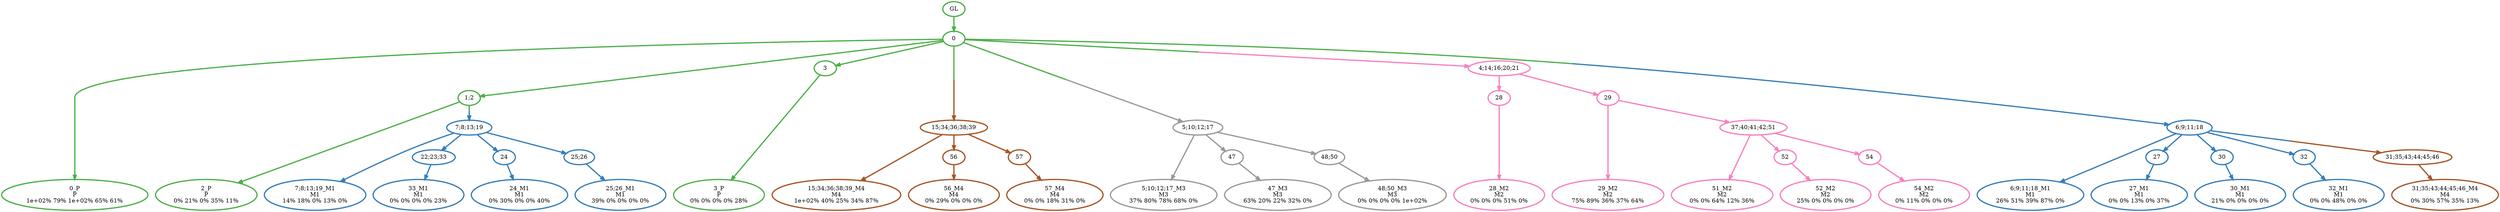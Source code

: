 digraph T {
	{
		rank=same
		45 [penwidth=3,colorscheme=set19,color=3,label="0_P\nP\n1e+02% 79% 1e+02% 65% 61%"]
		43 [penwidth=3,colorscheme=set19,color=3,label="2_P\nP\n0% 21% 0% 35% 11%"]
		41 [penwidth=3,colorscheme=set19,color=3,label="3_P\nP\n0% 0% 0% 0% 28%"]
		40 [penwidth=3,colorscheme=set19,color=2,label="7;8;13;19_M1\nM1\n14% 18% 0% 13% 0%"]
		38 [penwidth=3,colorscheme=set19,color=2,label="33_M1\nM1\n0% 0% 0% 0% 23%"]
		36 [penwidth=3,colorscheme=set19,color=2,label="24_M1\nM1\n0% 30% 0% 0% 40%"]
		34 [penwidth=3,colorscheme=set19,color=2,label="25;26_M1\nM1\n39% 0% 0% 0% 0%"]
		33 [penwidth=3,colorscheme=set19,color=2,label="6;9;11;18_M1\nM1\n26% 51% 39% 87% 0%"]
		31 [penwidth=3,colorscheme=set19,color=2,label="27_M1\nM1\n0% 0% 13% 0% 37%"]
		29 [penwidth=3,colorscheme=set19,color=2,label="30_M1\nM1\n21% 0% 0% 0% 0%"]
		27 [penwidth=3,colorscheme=set19,color=2,label="32_M1\nM1\n0% 0% 48% 0% 0%"]
		25 [penwidth=3,colorscheme=set19,color=8,label="28_M2\nM2\n0% 0% 0% 51% 0%"]
		23 [penwidth=3,colorscheme=set19,color=8,label="29_M2\nM2\n75% 89% 36% 37% 64%"]
		21 [penwidth=3,colorscheme=set19,color=8,label="51_M2\nM2\n0% 0% 64% 12% 36%"]
		19 [penwidth=3,colorscheme=set19,color=8,label="52_M2\nM2\n25% 0% 0% 0% 0%"]
		17 [penwidth=3,colorscheme=set19,color=8,label="54_M2\nM2\n0% 11% 0% 0% 0%"]
		16 [penwidth=3,colorscheme=set19,color=9,label="5;10;12;17_M3\nM3\n37% 80% 78% 68% 0%"]
		14 [penwidth=3,colorscheme=set19,color=9,label="47_M3\nM3\n63% 20% 22% 32% 0%"]
		12 [penwidth=3,colorscheme=set19,color=9,label="48;50_M3\nM3\n0% 0% 0% 0% 1e+02%"]
		11 [penwidth=3,colorscheme=set19,color=7,label="31;35;43;44;45;46_M4\nM4\n0% 30% 57% 35% 13%"]
		10 [penwidth=3,colorscheme=set19,color=7,label="15;34;36;38;39_M4\nM4\n1e+02% 40% 25% 34% 87%"]
		8 [penwidth=3,colorscheme=set19,color=7,label="56_M4\nM4\n0% 29% 0% 0% 0%"]
		6 [penwidth=3,colorscheme=set19,color=7,label="57_M4\nM4\n0% 0% 18% 31% 0%"]
	}
	47 [penwidth=3,colorscheme=set19,color=3,label="GL"]
	46 [penwidth=3,colorscheme=set19,color=3,label="0"]
	44 [penwidth=3,colorscheme=set19,color=3,label="1;2"]
	42 [penwidth=3,colorscheme=set19,color=3,label="3"]
	39 [penwidth=3,colorscheme=set19,color=2,label="22;23;33"]
	37 [penwidth=3,colorscheme=set19,color=2,label="24"]
	35 [penwidth=3,colorscheme=set19,color=2,label="25;26"]
	32 [penwidth=3,colorscheme=set19,color=2,label="27"]
	30 [penwidth=3,colorscheme=set19,color=2,label="30"]
	28 [penwidth=3,colorscheme=set19,color=2,label="32"]
	26 [penwidth=3,colorscheme=set19,color=8,label="28"]
	24 [penwidth=3,colorscheme=set19,color=8,label="29"]
	22 [penwidth=3,colorscheme=set19,color=8,label="37;40;41;42;51"]
	20 [penwidth=3,colorscheme=set19,color=8,label="52"]
	18 [penwidth=3,colorscheme=set19,color=8,label="54"]
	15 [penwidth=3,colorscheme=set19,color=9,label="47"]
	13 [penwidth=3,colorscheme=set19,color=9,label="48;50"]
	9 [penwidth=3,colorscheme=set19,color=7,label="56"]
	7 [penwidth=3,colorscheme=set19,color=7,label="57"]
	5 [penwidth=3,colorscheme=set19,color=7,label="31;35;43;44;45;46"]
	4 [penwidth=3,colorscheme=set19,color=7,label="15;34;36;38;39"]
	3 [penwidth=3,colorscheme=set19,color=9,label="5;10;12;17"]
	2 [penwidth=3,colorscheme=set19,color=8,label="4;14;16;20;21"]
	1 [penwidth=3,colorscheme=set19,color=2,label="6;9;11;18"]
	0 [penwidth=3,colorscheme=set19,color=2,label="7;8;13;19"]
	47 -> 46 [penwidth=3,colorscheme=set19,color=3]
	46 -> 45 [penwidth=3,colorscheme=set19,color=3]
	46 -> 42 [penwidth=3,colorscheme=set19,color=3]
	46 -> 44 [penwidth=3,colorscheme=set19,color=3]
	46 -> 4 [penwidth=3,colorscheme=set19,color="3;0.5:7"]
	46 -> 3 [penwidth=3,colorscheme=set19,color="3;0.5:9"]
	46 -> 2 [penwidth=3,colorscheme=set19,color="3;0.5:8"]
	46 -> 1 [penwidth=3,colorscheme=set19,color="3;0.5:2"]
	44 -> 43 [penwidth=3,colorscheme=set19,color=3]
	44 -> 0 [penwidth=3,colorscheme=set19,color="3;0.5:2"]
	42 -> 41 [penwidth=3,colorscheme=set19,color=3]
	39 -> 38 [penwidth=3,colorscheme=set19,color=2]
	37 -> 36 [penwidth=3,colorscheme=set19,color=2]
	35 -> 34 [penwidth=3,colorscheme=set19,color=2]
	32 -> 31 [penwidth=3,colorscheme=set19,color=2]
	30 -> 29 [penwidth=3,colorscheme=set19,color=2]
	28 -> 27 [penwidth=3,colorscheme=set19,color=2]
	26 -> 25 [penwidth=3,colorscheme=set19,color=8]
	24 -> 23 [penwidth=3,colorscheme=set19,color=8]
	24 -> 22 [penwidth=3,colorscheme=set19,color=8]
	22 -> 21 [penwidth=3,colorscheme=set19,color=8]
	22 -> 20 [penwidth=3,colorscheme=set19,color=8]
	22 -> 18 [penwidth=3,colorscheme=set19,color=8]
	20 -> 19 [penwidth=3,colorscheme=set19,color=8]
	18 -> 17 [penwidth=3,colorscheme=set19,color=8]
	15 -> 14 [penwidth=3,colorscheme=set19,color=9]
	13 -> 12 [penwidth=3,colorscheme=set19,color=9]
	9 -> 8 [penwidth=3,colorscheme=set19,color=7]
	7 -> 6 [penwidth=3,colorscheme=set19,color=7]
	5 -> 11 [penwidth=3,colorscheme=set19,color=7]
	4 -> 10 [penwidth=3,colorscheme=set19,color=7]
	4 -> 9 [penwidth=3,colorscheme=set19,color=7]
	4 -> 7 [penwidth=3,colorscheme=set19,color=7]
	3 -> 16 [penwidth=3,colorscheme=set19,color=9]
	3 -> 15 [penwidth=3,colorscheme=set19,color=9]
	3 -> 13 [penwidth=3,colorscheme=set19,color=9]
	2 -> 26 [penwidth=3,colorscheme=set19,color=8]
	2 -> 24 [penwidth=3,colorscheme=set19,color=8]
	1 -> 33 [penwidth=3,colorscheme=set19,color=2]
	1 -> 32 [penwidth=3,colorscheme=set19,color=2]
	1 -> 30 [penwidth=3,colorscheme=set19,color=2]
	1 -> 28 [penwidth=3,colorscheme=set19,color=2]
	1 -> 5 [penwidth=3,colorscheme=set19,color="2;0.5:7"]
	0 -> 40 [penwidth=3,colorscheme=set19,color=2]
	0 -> 39 [penwidth=3,colorscheme=set19,color=2]
	0 -> 37 [penwidth=3,colorscheme=set19,color=2]
	0 -> 35 [penwidth=3,colorscheme=set19,color=2]
}
